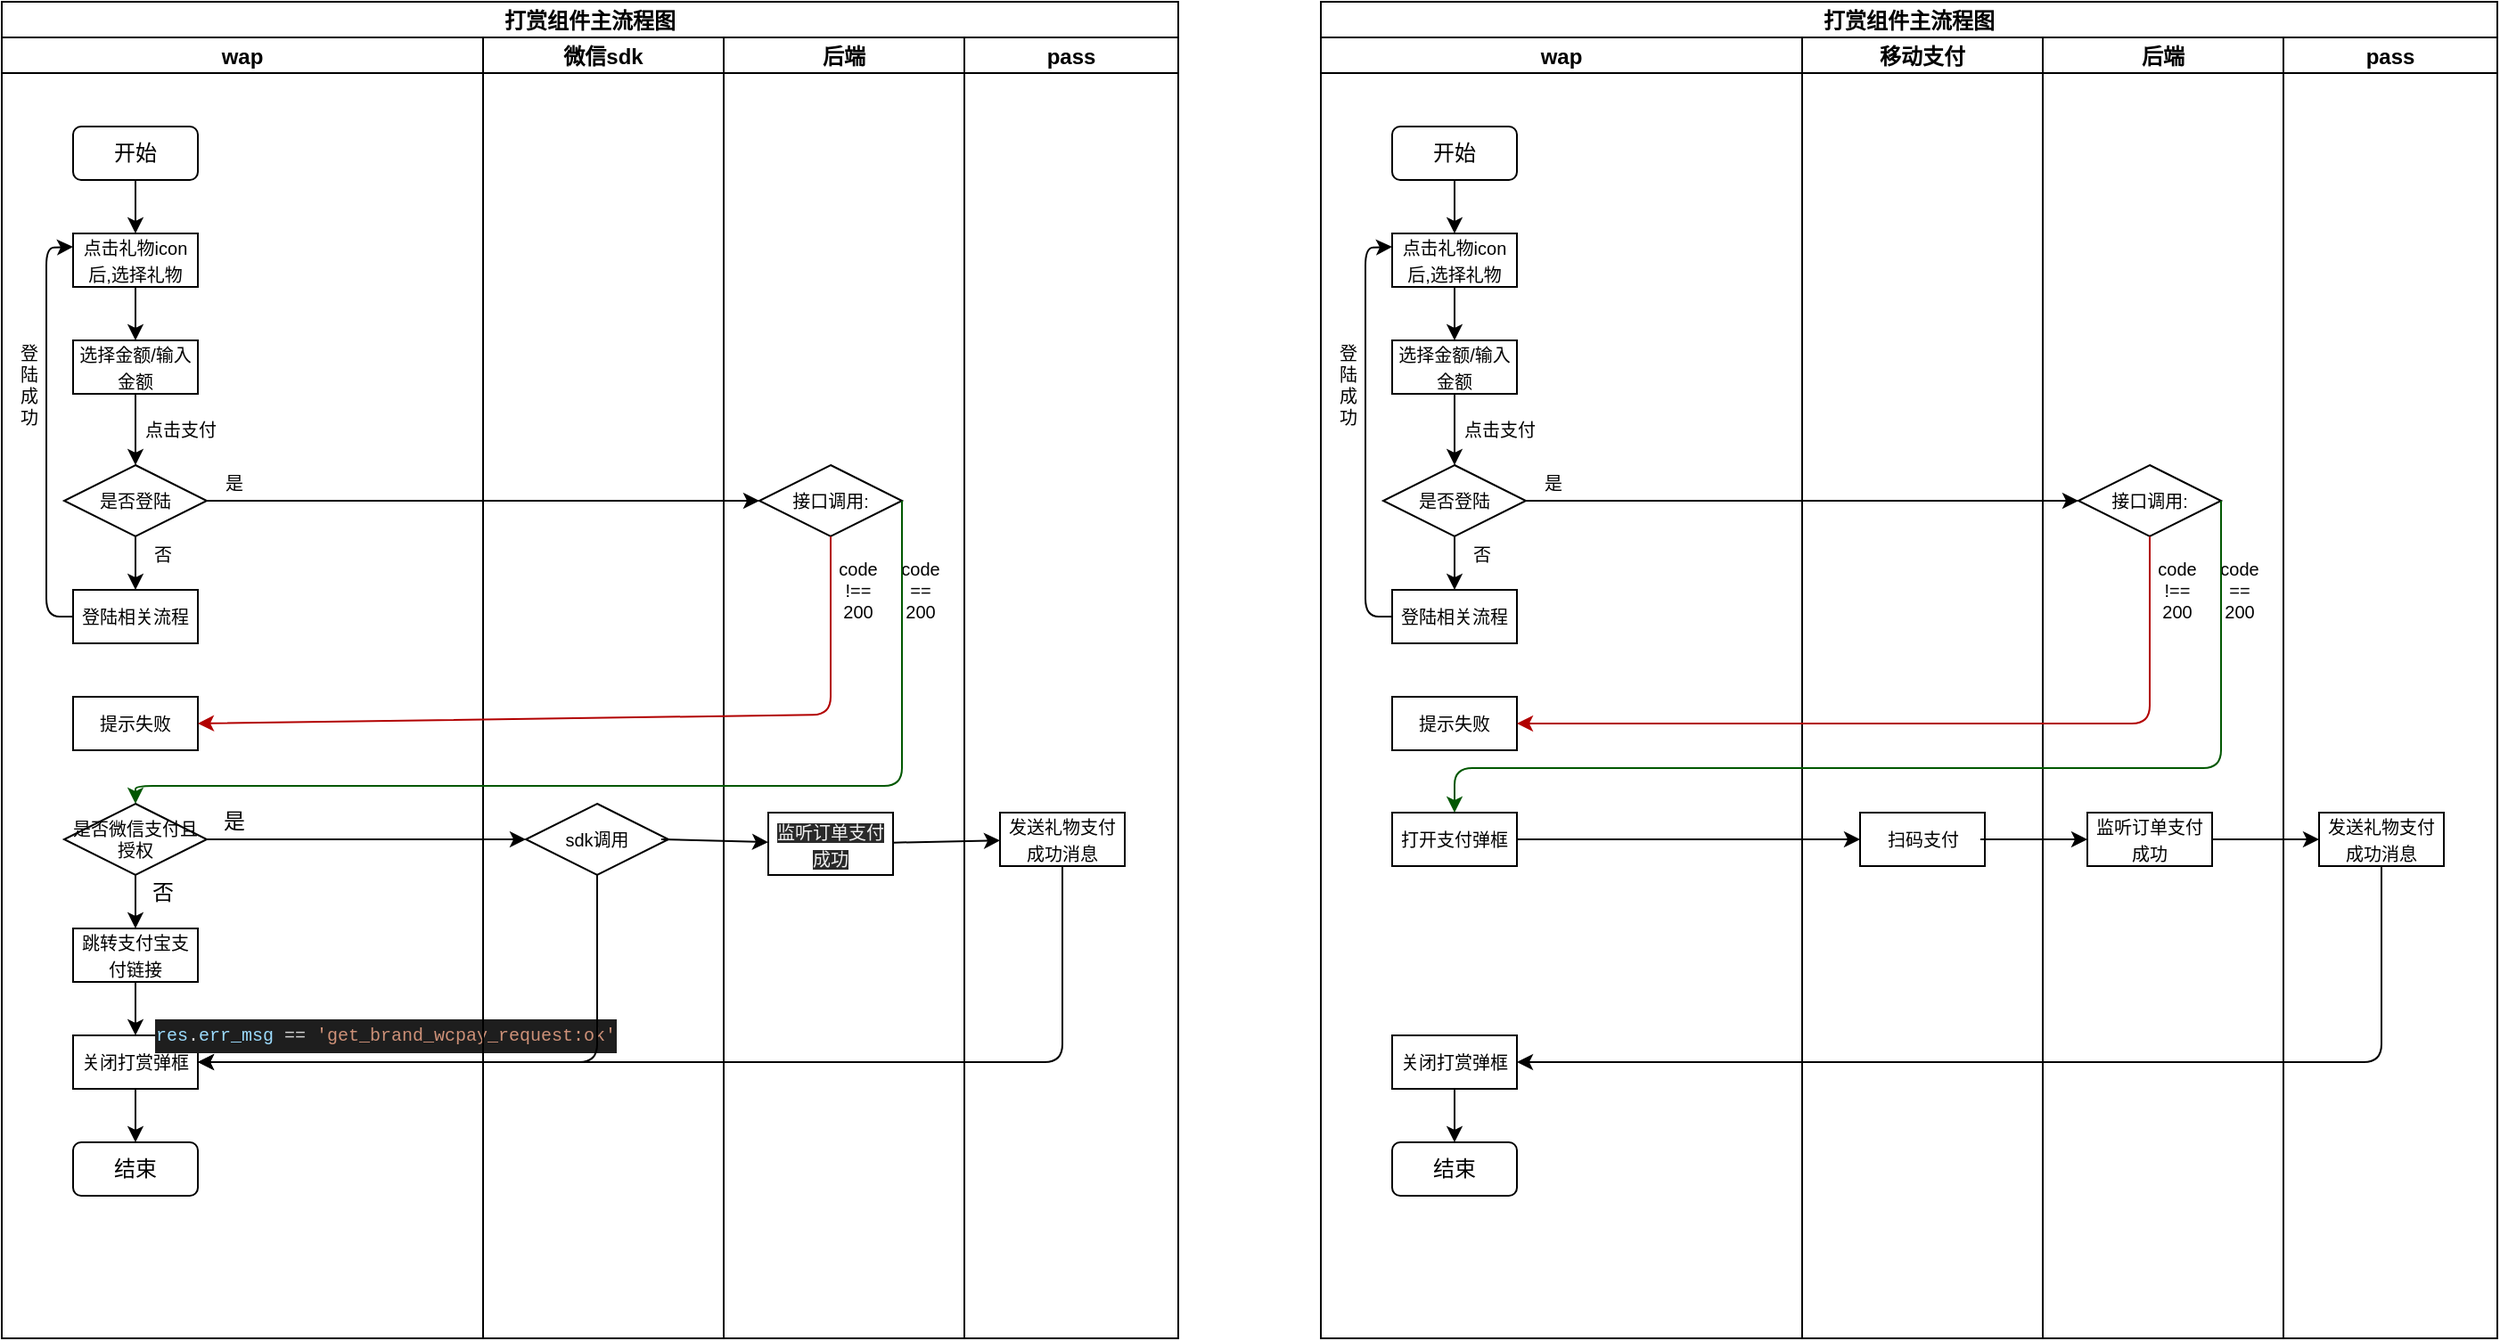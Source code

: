<mxfile>
    <diagram id="euX9YsUQt2eFNL9V4EkM" name="第 1 页">
        <mxGraphModel dx="846" dy="1587" grid="1" gridSize="10" guides="1" tooltips="1" connect="1" arrows="1" fold="1" page="1" pageScale="1" pageWidth="827" pageHeight="1169" math="0" shadow="0">
            <root>
                <mxCell id="0"/>
                <mxCell id="1" parent="0"/>
                <mxCell id="2" value="打赏组件主流程图" style="swimlane;childLayout=stackLayout;resizeParent=1;resizeParentMax=0;startSize=20;" vertex="1" parent="1">
                    <mxGeometry x="120" y="-120" width="660" height="750" as="geometry"/>
                </mxCell>
                <mxCell id="3" value="wap" style="swimlane;startSize=20;" vertex="1" parent="2">
                    <mxGeometry y="20" width="270" height="730" as="geometry"/>
                </mxCell>
                <mxCell id="4" style="edgeStyle=none;html=1;exitX=0.5;exitY=1;exitDx=0;exitDy=0;entryX=0.5;entryY=0;entryDx=0;entryDy=0;" edge="1" parent="3" source="5" target="7">
                    <mxGeometry relative="1" as="geometry"/>
                </mxCell>
                <mxCell id="5" value="开始" style="rounded=1;whiteSpace=wrap;html=1;" vertex="1" parent="3">
                    <mxGeometry x="40" y="50" width="70" height="30" as="geometry"/>
                </mxCell>
                <mxCell id="6" value="" style="edgeStyle=none;html=1;fontSize=10;" edge="1" parent="3" source="7">
                    <mxGeometry relative="1" as="geometry">
                        <mxPoint x="75" y="170" as="targetPoint"/>
                    </mxGeometry>
                </mxCell>
                <mxCell id="7" value="&lt;font style=&quot;font-size: 10px&quot;&gt;点击礼物icon后,选择礼物&lt;/font&gt;" style="rounded=0;whiteSpace=wrap;html=1;" vertex="1" parent="3">
                    <mxGeometry x="40" y="110" width="70" height="30" as="geometry"/>
                </mxCell>
                <mxCell id="11" value="" style="edgeStyle=none;html=1;fontSize=10;" edge="1" parent="3" source="12" target="14">
                    <mxGeometry relative="1" as="geometry"/>
                </mxCell>
                <mxCell id="12" value="是否登陆" style="rhombus;whiteSpace=wrap;html=1;fontSize=10;" vertex="1" parent="3">
                    <mxGeometry x="35" y="240" width="80" height="40" as="geometry"/>
                </mxCell>
                <mxCell id="13" style="edgeStyle=none;html=1;exitX=0;exitY=0.5;exitDx=0;exitDy=0;entryX=0;entryY=0.25;entryDx=0;entryDy=0;fontSize=10;" edge="1" parent="3" source="14" target="7">
                    <mxGeometry relative="1" as="geometry">
                        <Array as="points">
                            <mxPoint x="25" y="325"/>
                            <mxPoint x="25" y="270"/>
                            <mxPoint x="25" y="220"/>
                            <mxPoint x="25" y="118"/>
                        </Array>
                    </mxGeometry>
                </mxCell>
                <mxCell id="14" value="&lt;font style=&quot;font-size: 10px&quot;&gt;登陆相关流程&lt;/font&gt;" style="rounded=0;whiteSpace=wrap;html=1;" vertex="1" parent="3">
                    <mxGeometry x="40" y="310" width="70" height="30" as="geometry"/>
                </mxCell>
                <mxCell id="15" value="登&lt;br&gt;陆&lt;br&gt;成&lt;br&gt;功" style="text;html=1;align=center;verticalAlign=middle;resizable=0;points=[];autosize=1;strokeColor=none;fillColor=none;fontSize=10;" vertex="1" parent="3">
                    <mxGeometry y="170" width="30" height="50" as="geometry"/>
                </mxCell>
                <mxCell id="16" value="点击支付" style="text;html=1;align=center;verticalAlign=middle;resizable=0;points=[];autosize=1;strokeColor=none;fillColor=none;fontSize=10;" vertex="1" parent="3">
                    <mxGeometry x="70" y="210" width="60" height="20" as="geometry"/>
                </mxCell>
                <mxCell id="17" value="是" style="text;html=1;align=center;verticalAlign=middle;resizable=0;points=[];autosize=1;strokeColor=none;fillColor=none;fontSize=10;" vertex="1" parent="3">
                    <mxGeometry x="115" y="240" width="30" height="20" as="geometry"/>
                </mxCell>
                <mxCell id="18" value="&lt;font style=&quot;font-size: 10px&quot;&gt;提示失败&lt;/font&gt;" style="rounded=0;whiteSpace=wrap;html=1;" vertex="1" parent="3">
                    <mxGeometry x="40" y="370" width="70" height="30" as="geometry"/>
                </mxCell>
                <mxCell id="48" style="edgeStyle=none;html=1;exitX=0.5;exitY=1;exitDx=0;exitDy=0;entryX=0.5;entryY=0;entryDx=0;entryDy=0;" edge="1" parent="3" source="44" target="12">
                    <mxGeometry relative="1" as="geometry"/>
                </mxCell>
                <mxCell id="44" value="&lt;font style=&quot;font-size: 10px&quot;&gt;选择金额/输入金额&lt;/font&gt;" style="rounded=0;whiteSpace=wrap;html=1;" vertex="1" parent="3">
                    <mxGeometry x="40" y="170" width="70" height="30" as="geometry"/>
                </mxCell>
                <mxCell id="59" style="edgeStyle=none;html=1;exitX=0.5;exitY=1;exitDx=0;exitDy=0;entryX=0.5;entryY=0;entryDx=0;entryDy=0;" edge="1" parent="3" source="54" target="58">
                    <mxGeometry relative="1" as="geometry"/>
                </mxCell>
                <mxCell id="54" value="是否微信支付且授权" style="rhombus;whiteSpace=wrap;html=1;fontSize=10;" vertex="1" parent="3">
                    <mxGeometry x="35" y="430" width="80" height="40" as="geometry"/>
                </mxCell>
                <mxCell id="57" value="否" style="text;html=1;align=center;verticalAlign=middle;resizable=0;points=[];autosize=1;strokeColor=none;fillColor=none;" vertex="1" parent="3">
                    <mxGeometry x="75" y="470" width="30" height="20" as="geometry"/>
                </mxCell>
                <mxCell id="19" value="" style="edgeStyle=none;html=1;fontSize=10;" edge="1" parent="3" target="21">
                    <mxGeometry relative="1" as="geometry">
                        <mxPoint x="75" y="590.0" as="sourcePoint"/>
                    </mxGeometry>
                </mxCell>
                <mxCell id="21" value="结束" style="rounded=1;whiteSpace=wrap;html=1;" vertex="1" parent="3">
                    <mxGeometry x="40" y="620" width="70" height="30" as="geometry"/>
                </mxCell>
                <mxCell id="61" value="" style="edgeStyle=none;html=1;" edge="1" parent="3" source="58" target="60">
                    <mxGeometry relative="1" as="geometry"/>
                </mxCell>
                <mxCell id="58" value="&lt;span style=&quot;font-size: 10px&quot;&gt;跳转支付宝支付链接&lt;/span&gt;" style="rounded=0;whiteSpace=wrap;html=1;" vertex="1" parent="3">
                    <mxGeometry x="40" y="500" width="70" height="30" as="geometry"/>
                </mxCell>
                <mxCell id="60" value="&lt;span style=&quot;font-size: 10px&quot;&gt;关闭打赏弹框&lt;/span&gt;" style="rounded=0;whiteSpace=wrap;html=1;" vertex="1" parent="3">
                    <mxGeometry x="40" y="560" width="70" height="30" as="geometry"/>
                </mxCell>
                <mxCell id="63" value="&lt;div style=&quot;color: rgb(212 , 212 , 212) ; background-color: rgb(30 , 30 , 30) ; font-family: &amp;#34;consolas&amp;#34; , &amp;#34;courier new&amp;#34; , monospace ; line-height: 19px&quot;&gt;&lt;font style=&quot;font-size: 10px&quot;&gt;&lt;span style=&quot;color: rgb(156 , 220 , 254)&quot;&gt;res&lt;/span&gt;.&lt;span style=&quot;color: rgb(156 , 220 , 254)&quot;&gt;err_msg&lt;/span&gt; == &lt;span style=&quot;color: rgb(206 , 145 , 120)&quot;&gt;'get_brand_wcpay_request:ok'&lt;/span&gt;&lt;/font&gt;&lt;/div&gt;" style="text;html=1;align=center;verticalAlign=middle;resizable=0;points=[];autosize=1;strokeColor=none;fillColor=none;" vertex="1" parent="3">
                    <mxGeometry x="90" y="545" width="250" height="30" as="geometry"/>
                </mxCell>
                <mxCell id="49" value="微信sdk" style="swimlane;startSize=20;" vertex="1" parent="2">
                    <mxGeometry x="270" y="20" width="135" height="730" as="geometry"/>
                </mxCell>
                <mxCell id="50" value="sdk调用" style="rhombus;whiteSpace=wrap;html=1;fontSize=10;" vertex="1" parent="49">
                    <mxGeometry x="24" y="430" width="80" height="40" as="geometry"/>
                </mxCell>
                <mxCell id="27" value="后端" style="swimlane;startSize=20;" vertex="1" parent="2">
                    <mxGeometry x="405" y="20" width="135" height="730" as="geometry"/>
                </mxCell>
                <mxCell id="28" value="接口调用:" style="rhombus;whiteSpace=wrap;html=1;fontSize=10;" vertex="1" parent="27">
                    <mxGeometry x="20" y="240" width="80" height="40" as="geometry"/>
                </mxCell>
                <mxCell id="29" value="code&lt;br&gt;!==&lt;br&gt;200" style="text;html=1;align=center;verticalAlign=middle;resizable=0;points=[];autosize=1;strokeColor=none;fillColor=none;fontSize=10;" vertex="1" parent="27">
                    <mxGeometry x="55" y="290" width="40" height="40" as="geometry"/>
                </mxCell>
                <mxCell id="51" value="code&lt;br&gt;==&lt;br&gt;200" style="text;html=1;align=center;verticalAlign=middle;resizable=0;points=[];autosize=1;strokeColor=none;fillColor=none;fontSize=10;" vertex="1" parent="27">
                    <mxGeometry x="90" y="290" width="40" height="40" as="geometry"/>
                </mxCell>
                <mxCell id="65" value="&#10;&#10;&lt;span style=&quot;color: rgb(240, 240, 240); font-family: helvetica; font-size: 10px; font-style: normal; font-weight: 400; letter-spacing: normal; text-align: center; text-indent: 0px; text-transform: none; word-spacing: 0px; background-color: rgb(42, 42, 42); display: inline; float: none;&quot;&gt;监听订单支付成功&lt;/span&gt;&#10;&#10;" style="rounded=0;whiteSpace=wrap;html=1;" vertex="1" parent="27">
                    <mxGeometry x="25" y="435" width="70" height="35" as="geometry"/>
                </mxCell>
                <mxCell id="32" value="pass" style="swimlane;startSize=20;" vertex="1" parent="2">
                    <mxGeometry x="540" y="20" width="120" height="730" as="geometry"/>
                </mxCell>
                <mxCell id="33" value="&lt;font style=&quot;font-size: 10px&quot;&gt;发送礼物支付成功消息&lt;/font&gt;" style="rounded=0;whiteSpace=wrap;html=1;" vertex="1" parent="32">
                    <mxGeometry x="20" y="435" width="70" height="30" as="geometry"/>
                </mxCell>
                <mxCell id="34" value="" style="edgeStyle=none;html=1;fontSize=10;entryX=1;entryY=0.5;entryDx=0;entryDy=0;fillColor=#e51400;strokeColor=#B20000;" edge="1" parent="2" source="28" target="18">
                    <mxGeometry relative="1" as="geometry">
                        <mxPoint x="205" y="380" as="targetPoint"/>
                        <Array as="points">
                            <mxPoint x="465" y="400"/>
                        </Array>
                    </mxGeometry>
                </mxCell>
                <mxCell id="36" value="" style="edgeStyle=none;html=1;fontSize=10;fillColor=#008a00;strokeColor=#005700;exitX=1;exitY=0.5;exitDx=0;exitDy=0;entryX=0.5;entryY=0;entryDx=0;entryDy=0;" edge="1" parent="2" source="28" target="54">
                    <mxGeometry relative="1" as="geometry">
                        <mxPoint x="180" y="460" as="targetPoint"/>
                        <Array as="points">
                            <mxPoint x="505" y="440"/>
                            <mxPoint x="290" y="440"/>
                            <mxPoint x="180" y="440"/>
                            <mxPoint x="75" y="440"/>
                        </Array>
                    </mxGeometry>
                </mxCell>
                <mxCell id="37" style="edgeStyle=none;html=1;exitX=1;exitY=0.5;exitDx=0;exitDy=0;fontSize=10;entryX=0;entryY=0.5;entryDx=0;entryDy=0;" edge="1" parent="2" source="12" target="28">
                    <mxGeometry relative="1" as="geometry">
                        <mxPoint x="150.0" y="279.793" as="targetPoint"/>
                    </mxGeometry>
                </mxCell>
                <mxCell id="55" value="" style="edgeStyle=none;html=1;entryX=0;entryY=0.5;entryDx=0;entryDy=0;" edge="1" parent="2" source="54" target="50">
                    <mxGeometry relative="1" as="geometry">
                        <mxPoint x="195" y="470" as="targetPoint"/>
                    </mxGeometry>
                </mxCell>
                <mxCell id="62" style="edgeStyle=none;html=1;exitX=0.5;exitY=1;exitDx=0;exitDy=0;entryX=1;entryY=0.5;entryDx=0;entryDy=0;" edge="1" parent="2" source="50" target="60">
                    <mxGeometry relative="1" as="geometry">
                        <mxPoint x="334" y="610" as="targetPoint"/>
                        <Array as="points">
                            <mxPoint x="334" y="595"/>
                        </Array>
                    </mxGeometry>
                </mxCell>
                <mxCell id="64" value="" style="edgeStyle=none;html=1;fontSize=10;entryX=1;entryY=0.5;entryDx=0;entryDy=0;" edge="1" parent="2" source="33" target="60">
                    <mxGeometry relative="1" as="geometry">
                        <mxPoint x="600" y="630" as="targetPoint"/>
                        <Array as="points">
                            <mxPoint x="595" y="595"/>
                        </Array>
                    </mxGeometry>
                </mxCell>
                <mxCell id="66" value="" style="edgeStyle=none;html=1;fontSize=10;" edge="1" parent="2" source="65" target="33">
                    <mxGeometry relative="1" as="geometry"/>
                </mxCell>
                <mxCell id="67" value="" style="edgeStyle=none;html=1;fontSize=10;" edge="1" parent="2" target="65">
                    <mxGeometry relative="1" as="geometry">
                        <mxPoint x="370" y="470" as="sourcePoint"/>
                    </mxGeometry>
                </mxCell>
                <mxCell id="41" value="否" style="text;html=1;align=center;verticalAlign=middle;resizable=0;points=[];autosize=1;strokeColor=none;fillColor=none;fontSize=10;" vertex="1" parent="1">
                    <mxGeometry x="195" y="180" width="30" height="20" as="geometry"/>
                </mxCell>
                <mxCell id="56" value="是" style="text;html=1;align=center;verticalAlign=middle;resizable=0;points=[];autosize=1;strokeColor=none;fillColor=none;" vertex="1" parent="1">
                    <mxGeometry x="235" y="330" width="30" height="20" as="geometry"/>
                </mxCell>
                <mxCell id="68" value="打赏组件主流程图" style="swimlane;childLayout=stackLayout;resizeParent=1;resizeParentMax=0;startSize=20;" vertex="1" parent="1">
                    <mxGeometry x="860" y="-120" width="660" height="750" as="geometry"/>
                </mxCell>
                <mxCell id="69" value="wap" style="swimlane;startSize=20;" vertex="1" parent="68">
                    <mxGeometry y="20" width="270" height="730" as="geometry"/>
                </mxCell>
                <mxCell id="70" style="edgeStyle=none;html=1;exitX=0.5;exitY=1;exitDx=0;exitDy=0;entryX=0.5;entryY=0;entryDx=0;entryDy=0;" edge="1" parent="69" source="71" target="73">
                    <mxGeometry relative="1" as="geometry"/>
                </mxCell>
                <mxCell id="71" value="开始" style="rounded=1;whiteSpace=wrap;html=1;" vertex="1" parent="69">
                    <mxGeometry x="40" y="50" width="70" height="30" as="geometry"/>
                </mxCell>
                <mxCell id="72" value="" style="edgeStyle=none;html=1;fontSize=10;" edge="1" parent="69" source="73">
                    <mxGeometry relative="1" as="geometry">
                        <mxPoint x="75" y="170" as="targetPoint"/>
                    </mxGeometry>
                </mxCell>
                <mxCell id="73" value="&lt;font style=&quot;font-size: 10px&quot;&gt;点击礼物icon后,选择礼物&lt;/font&gt;" style="rounded=0;whiteSpace=wrap;html=1;" vertex="1" parent="69">
                    <mxGeometry x="40" y="110" width="70" height="30" as="geometry"/>
                </mxCell>
                <mxCell id="74" value="" style="edgeStyle=none;html=1;fontSize=10;" edge="1" parent="69" source="75" target="77">
                    <mxGeometry relative="1" as="geometry"/>
                </mxCell>
                <mxCell id="75" value="是否登陆" style="rhombus;whiteSpace=wrap;html=1;fontSize=10;" vertex="1" parent="69">
                    <mxGeometry x="35" y="240" width="80" height="40" as="geometry"/>
                </mxCell>
                <mxCell id="76" style="edgeStyle=none;html=1;exitX=0;exitY=0.5;exitDx=0;exitDy=0;entryX=0;entryY=0.25;entryDx=0;entryDy=0;fontSize=10;" edge="1" parent="69" source="77" target="73">
                    <mxGeometry relative="1" as="geometry">
                        <Array as="points">
                            <mxPoint x="25" y="325"/>
                            <mxPoint x="25" y="270"/>
                            <mxPoint x="25" y="220"/>
                            <mxPoint x="25" y="118"/>
                        </Array>
                    </mxGeometry>
                </mxCell>
                <mxCell id="77" value="&lt;font style=&quot;font-size: 10px&quot;&gt;登陆相关流程&lt;/font&gt;" style="rounded=0;whiteSpace=wrap;html=1;" vertex="1" parent="69">
                    <mxGeometry x="40" y="310" width="70" height="30" as="geometry"/>
                </mxCell>
                <mxCell id="78" value="登&lt;br&gt;陆&lt;br&gt;成&lt;br&gt;功" style="text;html=1;align=center;verticalAlign=middle;resizable=0;points=[];autosize=1;strokeColor=none;fillColor=none;fontSize=10;" vertex="1" parent="69">
                    <mxGeometry y="170" width="30" height="50" as="geometry"/>
                </mxCell>
                <mxCell id="79" value="点击支付" style="text;html=1;align=center;verticalAlign=middle;resizable=0;points=[];autosize=1;strokeColor=none;fillColor=none;fontSize=10;" vertex="1" parent="69">
                    <mxGeometry x="70" y="210" width="60" height="20" as="geometry"/>
                </mxCell>
                <mxCell id="80" value="是" style="text;html=1;align=center;verticalAlign=middle;resizable=0;points=[];autosize=1;strokeColor=none;fillColor=none;fontSize=10;" vertex="1" parent="69">
                    <mxGeometry x="115" y="240" width="30" height="20" as="geometry"/>
                </mxCell>
                <mxCell id="81" value="&lt;font style=&quot;font-size: 10px&quot;&gt;提示失败&lt;/font&gt;" style="rounded=0;whiteSpace=wrap;html=1;" vertex="1" parent="69">
                    <mxGeometry x="40" y="370" width="70" height="30" as="geometry"/>
                </mxCell>
                <mxCell id="82" style="edgeStyle=none;html=1;exitX=0.5;exitY=1;exitDx=0;exitDy=0;entryX=0.5;entryY=0;entryDx=0;entryDy=0;" edge="1" parent="69" source="83" target="75">
                    <mxGeometry relative="1" as="geometry"/>
                </mxCell>
                <mxCell id="83" value="&lt;font style=&quot;font-size: 10px&quot;&gt;选择金额/输入金额&lt;/font&gt;" style="rounded=0;whiteSpace=wrap;html=1;" vertex="1" parent="69">
                    <mxGeometry x="40" y="170" width="70" height="30" as="geometry"/>
                </mxCell>
                <mxCell id="84" style="edgeStyle=none;html=1;exitX=0.5;exitY=1;exitDx=0;exitDy=0;entryX=0.5;entryY=0;entryDx=0;entryDy=0;" edge="1" parent="69" target="90">
                    <mxGeometry relative="1" as="geometry">
                        <mxPoint x="75" y="470.0" as="sourcePoint"/>
                    </mxGeometry>
                </mxCell>
                <mxCell id="87" value="" style="edgeStyle=none;html=1;fontSize=10;" edge="1" parent="69" target="88">
                    <mxGeometry relative="1" as="geometry">
                        <mxPoint x="75" y="590.0" as="sourcePoint"/>
                    </mxGeometry>
                </mxCell>
                <mxCell id="88" value="结束" style="rounded=1;whiteSpace=wrap;html=1;" vertex="1" parent="69">
                    <mxGeometry x="40" y="620" width="70" height="30" as="geometry"/>
                </mxCell>
                <mxCell id="91" value="&lt;span style=&quot;font-size: 10px&quot;&gt;关闭打赏弹框&lt;/span&gt;" style="rounded=0;whiteSpace=wrap;html=1;" vertex="1" parent="69">
                    <mxGeometry x="40" y="560" width="70" height="30" as="geometry"/>
                </mxCell>
                <mxCell id="114" value="&lt;font style=&quot;font-size: 10px&quot;&gt;打开支付弹框&lt;/font&gt;" style="rounded=0;whiteSpace=wrap;html=1;" vertex="1" parent="69">
                    <mxGeometry x="40" y="435" width="70" height="30" as="geometry"/>
                </mxCell>
                <mxCell id="93" value="移动支付" style="swimlane;startSize=20;" vertex="1" parent="68">
                    <mxGeometry x="270" y="20" width="135" height="730" as="geometry"/>
                </mxCell>
                <mxCell id="113" value="&lt;font style=&quot;font-size: 10px&quot;&gt;扫码支付&lt;/font&gt;" style="rounded=0;whiteSpace=wrap;html=1;" vertex="1" parent="93">
                    <mxGeometry x="32.5" y="435" width="70" height="30" as="geometry"/>
                </mxCell>
                <mxCell id="95" value="后端" style="swimlane;startSize=20;" vertex="1" parent="68">
                    <mxGeometry x="405" y="20" width="135" height="730" as="geometry"/>
                </mxCell>
                <mxCell id="96" value="接口调用:" style="rhombus;whiteSpace=wrap;html=1;fontSize=10;" vertex="1" parent="95">
                    <mxGeometry x="20" y="240" width="80" height="40" as="geometry"/>
                </mxCell>
                <mxCell id="97" value="code&lt;br&gt;!==&lt;br&gt;200" style="text;html=1;align=center;verticalAlign=middle;resizable=0;points=[];autosize=1;strokeColor=none;fillColor=none;fontSize=10;" vertex="1" parent="95">
                    <mxGeometry x="55" y="290" width="40" height="40" as="geometry"/>
                </mxCell>
                <mxCell id="98" value="code&lt;br&gt;==&lt;br&gt;200" style="text;html=1;align=center;verticalAlign=middle;resizable=0;points=[];autosize=1;strokeColor=none;fillColor=none;fontSize=10;" vertex="1" parent="95">
                    <mxGeometry x="90" y="290" width="40" height="40" as="geometry"/>
                </mxCell>
                <mxCell id="99" value="&lt;font style=&quot;font-size: 10px&quot;&gt;监听订单支付成功&lt;/font&gt;" style="rounded=0;whiteSpace=wrap;html=1;" vertex="1" parent="95">
                    <mxGeometry x="25" y="435" width="70" height="30" as="geometry"/>
                </mxCell>
                <mxCell id="100" value="pass" style="swimlane;startSize=20;" vertex="1" parent="68">
                    <mxGeometry x="540" y="20" width="120" height="730" as="geometry"/>
                </mxCell>
                <mxCell id="101" value="&lt;font style=&quot;font-size: 10px&quot;&gt;发送礼物支付成功消息&lt;/font&gt;" style="rounded=0;whiteSpace=wrap;html=1;" vertex="1" parent="100">
                    <mxGeometry x="20" y="435" width="70" height="30" as="geometry"/>
                </mxCell>
                <mxCell id="102" value="" style="edgeStyle=none;html=1;fontSize=10;entryX=1;entryY=0.5;entryDx=0;entryDy=0;fillColor=#e51400;strokeColor=#B20000;" edge="1" parent="68" source="96" target="81">
                    <mxGeometry relative="1" as="geometry">
                        <mxPoint x="205" y="380" as="targetPoint"/>
                        <Array as="points">
                            <mxPoint x="465" y="405"/>
                        </Array>
                    </mxGeometry>
                </mxCell>
                <mxCell id="104" style="edgeStyle=none;html=1;exitX=1;exitY=0.5;exitDx=0;exitDy=0;fontSize=10;entryX=0;entryY=0.5;entryDx=0;entryDy=0;" edge="1" parent="68" source="75" target="96">
                    <mxGeometry relative="1" as="geometry">
                        <mxPoint x="150.0" y="279.793" as="targetPoint"/>
                    </mxGeometry>
                </mxCell>
                <mxCell id="107" value="" style="edgeStyle=none;html=1;fontSize=10;entryX=1;entryY=0.5;entryDx=0;entryDy=0;" edge="1" parent="68" source="101" target="91">
                    <mxGeometry relative="1" as="geometry">
                        <mxPoint x="600" y="630" as="targetPoint"/>
                        <Array as="points">
                            <mxPoint x="595" y="595"/>
                        </Array>
                    </mxGeometry>
                </mxCell>
                <mxCell id="108" value="" style="edgeStyle=none;html=1;fontSize=10;" edge="1" parent="68" source="99" target="101">
                    <mxGeometry relative="1" as="geometry"/>
                </mxCell>
                <mxCell id="109" value="" style="edgeStyle=none;html=1;fontSize=10;" edge="1" parent="68" target="99">
                    <mxGeometry relative="1" as="geometry">
                        <mxPoint x="370" y="470" as="sourcePoint"/>
                    </mxGeometry>
                </mxCell>
                <mxCell id="112" style="edgeStyle=none;html=1;exitX=1;exitY=0.5;exitDx=0;exitDy=0;entryX=0.5;entryY=0;entryDx=0;entryDy=0;fontSize=10;fillColor=#008a00;strokeColor=#005700;" edge="1" parent="68" source="96" target="114">
                    <mxGeometry relative="1" as="geometry">
                        <mxPoint x="334" y="450.0" as="targetPoint"/>
                        <Array as="points">
                            <mxPoint x="505" y="430"/>
                            <mxPoint x="420" y="430"/>
                            <mxPoint x="338" y="430"/>
                            <mxPoint x="75" y="430"/>
                        </Array>
                    </mxGeometry>
                </mxCell>
                <mxCell id="115" value="" style="edgeStyle=none;html=1;fontSize=10;entryX=0;entryY=0.5;entryDx=0;entryDy=0;" edge="1" parent="68" source="114" target="113">
                    <mxGeometry relative="1" as="geometry">
                        <mxPoint x="190" y="465" as="targetPoint"/>
                    </mxGeometry>
                </mxCell>
                <mxCell id="110" value="否" style="text;html=1;align=center;verticalAlign=middle;resizable=0;points=[];autosize=1;strokeColor=none;fillColor=none;fontSize=10;" vertex="1" parent="1">
                    <mxGeometry x="935" y="180" width="30" height="20" as="geometry"/>
                </mxCell>
            </root>
        </mxGraphModel>
    </diagram>
</mxfile>